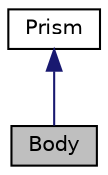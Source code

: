 digraph "Body"
{
  edge [fontname="Helvetica",fontsize="10",labelfontname="Helvetica",labelfontsize="10"];
  node [fontname="Helvetica",fontsize="10",shape=record];
  Node0 [label="Body",height=0.2,width=0.4,color="black", fillcolor="grey75", style="filled", fontcolor="black"];
  Node1 -> Node0 [dir="back",color="midnightblue",fontsize="10",style="solid",fontname="Helvetica"];
  Node1 [label="Prism",height=0.2,width=0.4,color="black", fillcolor="white", style="filled",URL="$class_prism.html",tooltip="Klasa definiuje pojęcie Graniastosłupa. "];
}
